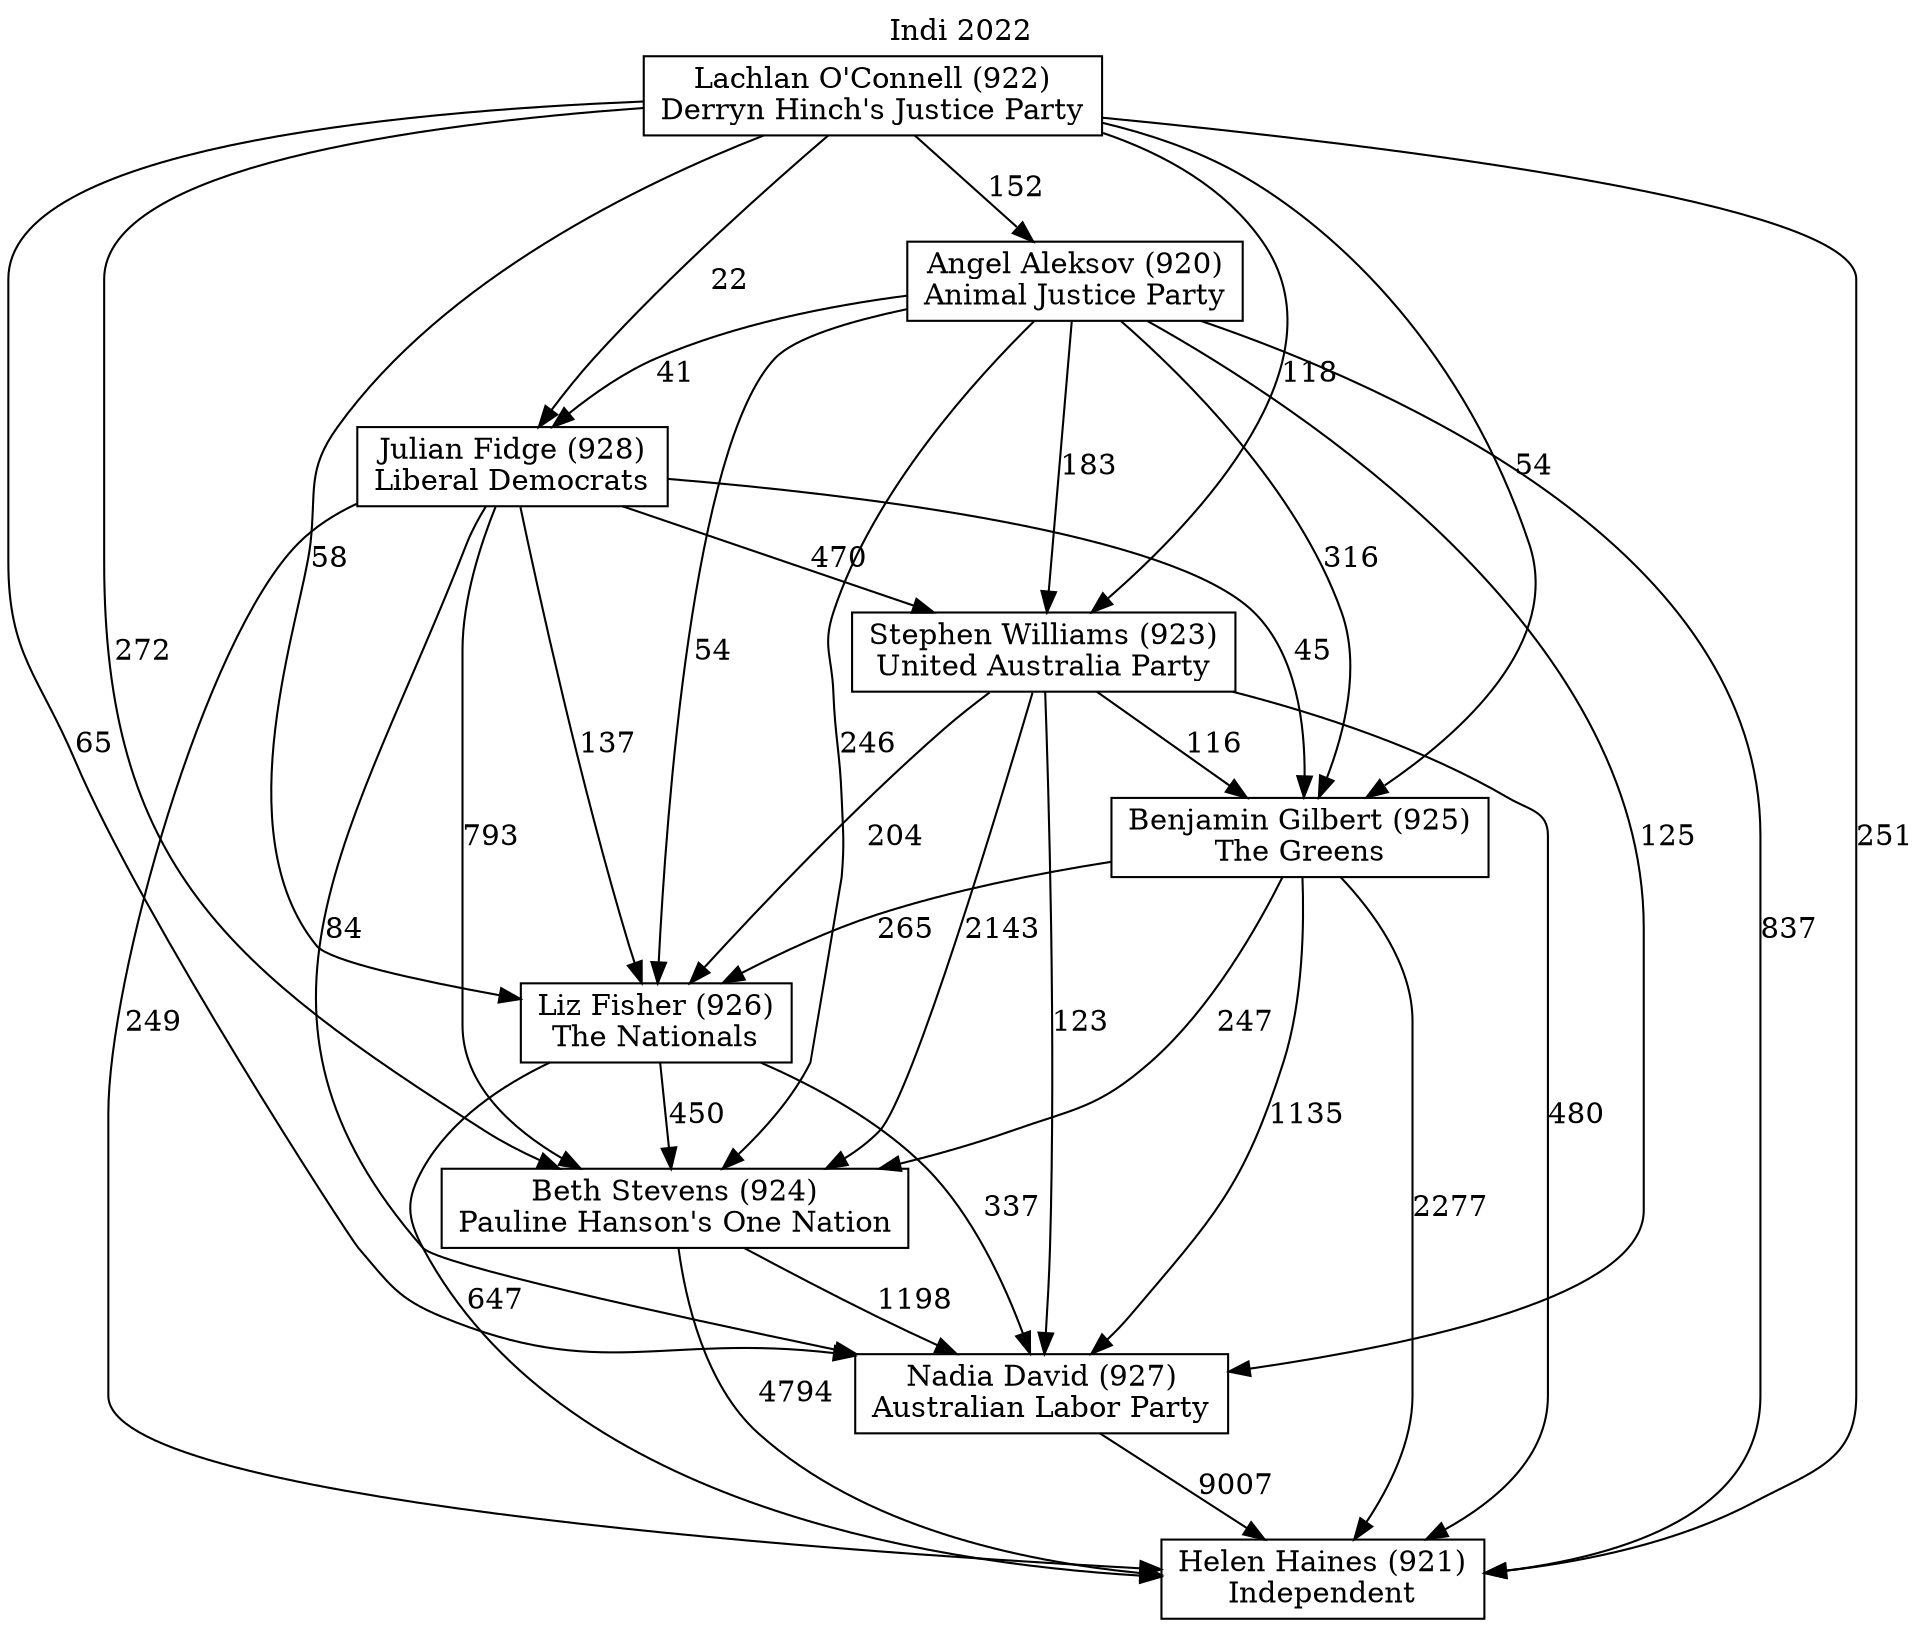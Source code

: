 // House preference flow
digraph "Helen Haines (921)_Indi_2022" {
	graph [label="Indi 2022" labelloc=t mclimit=10]
	node [shape=box]
	"Angel Aleksov (920)" [label="Angel Aleksov (920)
Animal Justice Party"]
	"Benjamin Gilbert (925)" [label="Benjamin Gilbert (925)
The Greens"]
	"Beth Stevens (924)" [label="Beth Stevens (924)
Pauline Hanson's One Nation"]
	"Helen Haines (921)" [label="Helen Haines (921)
Independent"]
	"Julian Fidge (928)" [label="Julian Fidge (928)
Liberal Democrats"]
	"Lachlan O'Connell (922)" [label="Lachlan O'Connell (922)
Derryn Hinch's Justice Party"]
	"Liz Fisher (926)" [label="Liz Fisher (926)
The Nationals"]
	"Nadia David (927)" [label="Nadia David (927)
Australian Labor Party"]
	"Stephen Williams (923)" [label="Stephen Williams (923)
United Australia Party"]
	"Angel Aleksov (920)" -> "Benjamin Gilbert (925)" [label=316]
	"Angel Aleksov (920)" -> "Beth Stevens (924)" [label=246]
	"Angel Aleksov (920)" -> "Helen Haines (921)" [label=837]
	"Angel Aleksov (920)" -> "Julian Fidge (928)" [label=41]
	"Angel Aleksov (920)" -> "Liz Fisher (926)" [label=54]
	"Angel Aleksov (920)" -> "Nadia David (927)" [label=125]
	"Angel Aleksov (920)" -> "Stephen Williams (923)" [label=183]
	"Benjamin Gilbert (925)" -> "Beth Stevens (924)" [label=247]
	"Benjamin Gilbert (925)" -> "Helen Haines (921)" [label=2277]
	"Benjamin Gilbert (925)" -> "Liz Fisher (926)" [label=265]
	"Benjamin Gilbert (925)" -> "Nadia David (927)" [label=1135]
	"Beth Stevens (924)" -> "Helen Haines (921)" [label=4794]
	"Beth Stevens (924)" -> "Nadia David (927)" [label=1198]
	"Julian Fidge (928)" -> "Benjamin Gilbert (925)" [label=45]
	"Julian Fidge (928)" -> "Beth Stevens (924)" [label=793]
	"Julian Fidge (928)" -> "Helen Haines (921)" [label=249]
	"Julian Fidge (928)" -> "Liz Fisher (926)" [label=137]
	"Julian Fidge (928)" -> "Nadia David (927)" [label=84]
	"Julian Fidge (928)" -> "Stephen Williams (923)" [label=470]
	"Lachlan O'Connell (922)" -> "Angel Aleksov (920)" [label=152]
	"Lachlan O'Connell (922)" -> "Benjamin Gilbert (925)" [label=54]
	"Lachlan O'Connell (922)" -> "Beth Stevens (924)" [label=272]
	"Lachlan O'Connell (922)" -> "Helen Haines (921)" [label=251]
	"Lachlan O'Connell (922)" -> "Julian Fidge (928)" [label=22]
	"Lachlan O'Connell (922)" -> "Liz Fisher (926)" [label=58]
	"Lachlan O'Connell (922)" -> "Nadia David (927)" [label=65]
	"Lachlan O'Connell (922)" -> "Stephen Williams (923)" [label=118]
	"Liz Fisher (926)" -> "Beth Stevens (924)" [label=450]
	"Liz Fisher (926)" -> "Helen Haines (921)" [label=647]
	"Liz Fisher (926)" -> "Nadia David (927)" [label=337]
	"Nadia David (927)" -> "Helen Haines (921)" [label=9007]
	"Stephen Williams (923)" -> "Benjamin Gilbert (925)" [label=116]
	"Stephen Williams (923)" -> "Beth Stevens (924)" [label=2143]
	"Stephen Williams (923)" -> "Helen Haines (921)" [label=480]
	"Stephen Williams (923)" -> "Liz Fisher (926)" [label=204]
	"Stephen Williams (923)" -> "Nadia David (927)" [label=123]
}
